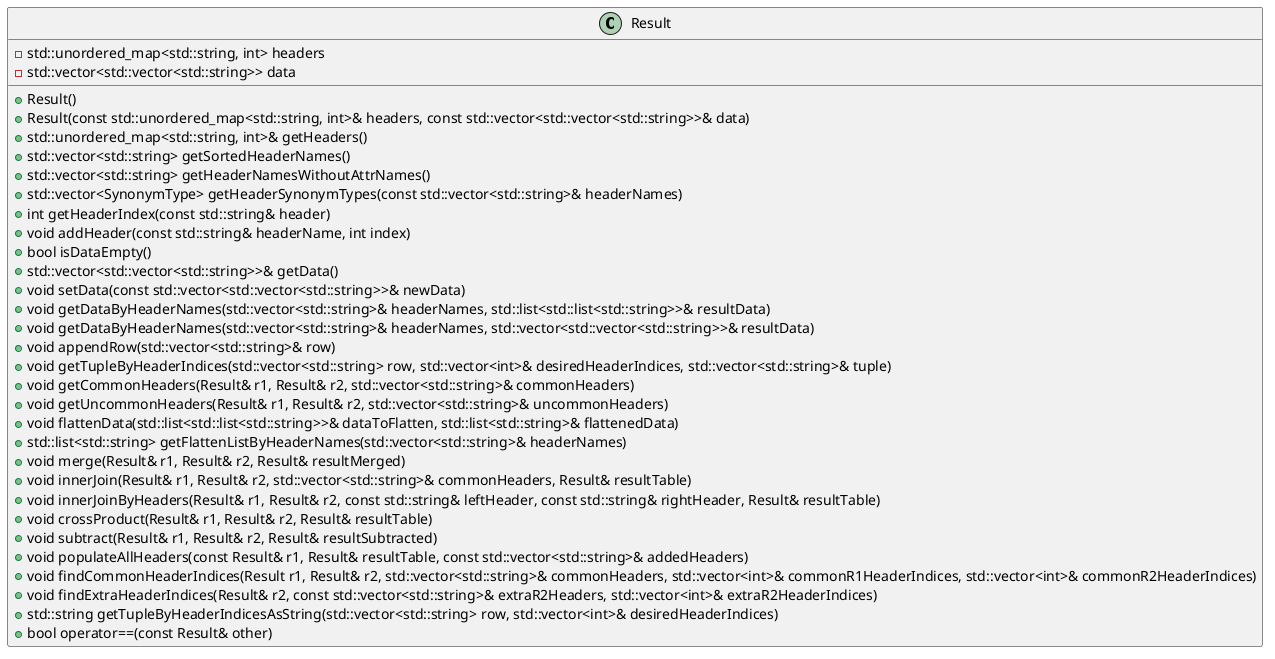 @startuml

class Result {
    - std::unordered_map<std::string, int> headers
    - std::vector<std::vector<std::string>> data
    + Result()
    + Result(const std::unordered_map<std::string, int>& headers, const std::vector<std::vector<std::string>>& data)
    + std::unordered_map<std::string, int>& getHeaders()
    + std::vector<std::string> getSortedHeaderNames()
    + std::vector<std::string> getHeaderNamesWithoutAttrNames()
    + std::vector<SynonymType> getHeaderSynonymTypes(const std::vector<std::string>& headerNames)
    + int getHeaderIndex(const std::string& header)
    + void addHeader(const std::string& headerName, int index)
    + bool isDataEmpty()
    + std::vector<std::vector<std::string>>& getData()
    + void setData(const std::vector<std::vector<std::string>>& newData)
    + void getDataByHeaderNames(std::vector<std::string>& headerNames, std::list<std::list<std::string>>& resultData)
    + void getDataByHeaderNames(std::vector<std::string>& headerNames, std::vector<std::vector<std::string>>& resultData)
    + void appendRow(std::vector<std::string>& row)
    + void getTupleByHeaderIndices(std::vector<std::string> row, std::vector<int>& desiredHeaderIndices, std::vector<std::string>& tuple)
    + void getCommonHeaders(Result& r1, Result& r2, std::vector<std::string>& commonHeaders)
    + void getUncommonHeaders(Result& r1, Result& r2, std::vector<std::string>& uncommonHeaders)
    + void flattenData(std::list<std::list<std::string>>& dataToFlatten, std::list<std::string>& flattenedData)
    + std::list<std::string> getFlattenListByHeaderNames(std::vector<std::string>& headerNames)
    + void merge(Result& r1, Result& r2, Result& resultMerged)
    + void innerJoin(Result& r1, Result& r2, std::vector<std::string>& commonHeaders, Result& resultTable)
    + void innerJoinByHeaders(Result& r1, Result& r2, const std::string& leftHeader, const std::string& rightHeader, Result& resultTable)
    + void crossProduct(Result& r1, Result& r2, Result& resultTable)
    + void subtract(Result& r1, Result& r2, Result& resultSubtracted)
    + void populateAllHeaders(const Result& r1, Result& resultTable, const std::vector<std::string>& addedHeaders)
    + void findCommonHeaderIndices(Result r1, Result& r2, std::vector<std::string>& commonHeaders, std::vector<int>& commonR1HeaderIndices, std::vector<int>& commonR2HeaderIndices)
    + void findExtraHeaderIndices(Result& r2, const std::vector<std::string>& extraR2Headers, std::vector<int>& extraR2HeaderIndices)
    + std::string getTupleByHeaderIndicesAsString(std::vector<std::string> row, std::vector<int>& desiredHeaderIndices)
    + bool operator==(const Result& other)
}

@enduml
